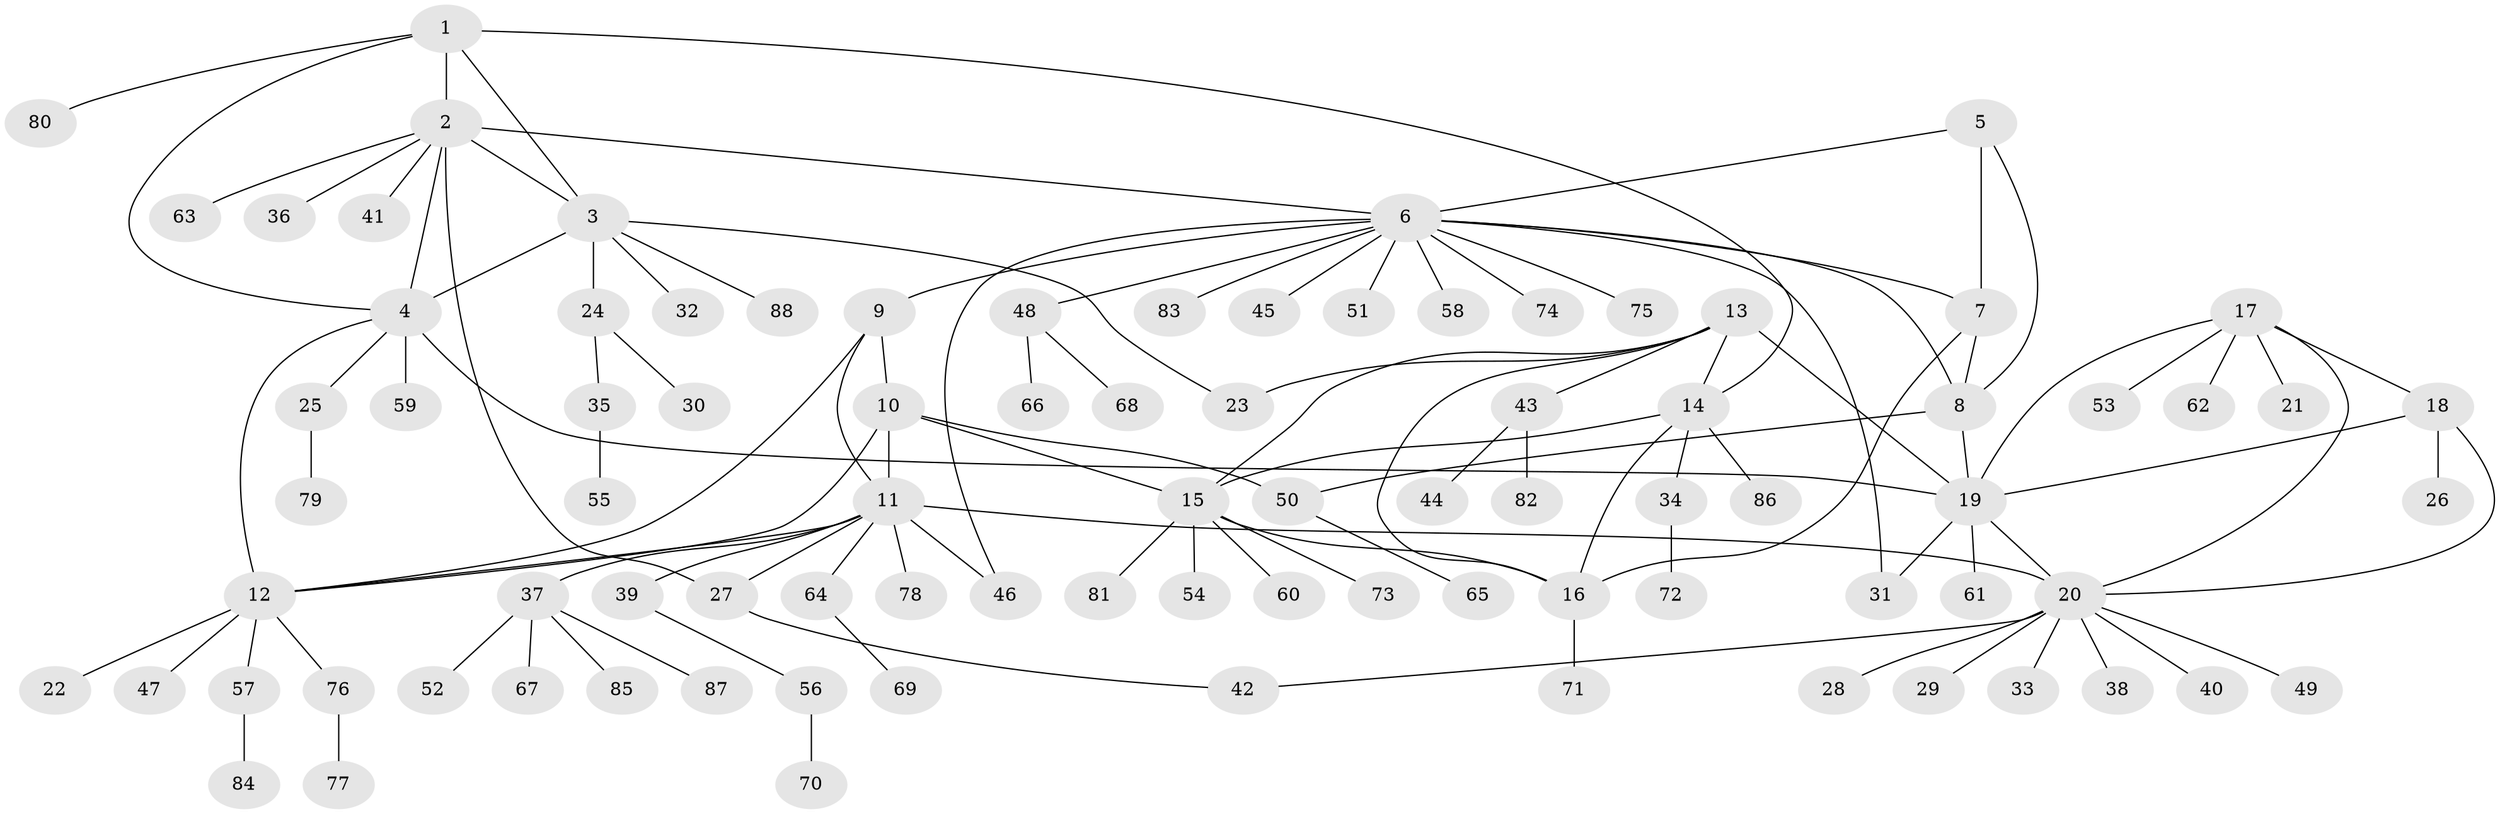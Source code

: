 // Generated by graph-tools (version 1.1) at 2025/02/03/09/25 03:02:41]
// undirected, 88 vertices, 114 edges
graph export_dot {
graph [start="1"]
  node [color=gray90,style=filled];
  1;
  2;
  3;
  4;
  5;
  6;
  7;
  8;
  9;
  10;
  11;
  12;
  13;
  14;
  15;
  16;
  17;
  18;
  19;
  20;
  21;
  22;
  23;
  24;
  25;
  26;
  27;
  28;
  29;
  30;
  31;
  32;
  33;
  34;
  35;
  36;
  37;
  38;
  39;
  40;
  41;
  42;
  43;
  44;
  45;
  46;
  47;
  48;
  49;
  50;
  51;
  52;
  53;
  54;
  55;
  56;
  57;
  58;
  59;
  60;
  61;
  62;
  63;
  64;
  65;
  66;
  67;
  68;
  69;
  70;
  71;
  72;
  73;
  74;
  75;
  76;
  77;
  78;
  79;
  80;
  81;
  82;
  83;
  84;
  85;
  86;
  87;
  88;
  1 -- 2;
  1 -- 3;
  1 -- 4;
  1 -- 14;
  1 -- 80;
  2 -- 3;
  2 -- 4;
  2 -- 6;
  2 -- 27;
  2 -- 36;
  2 -- 41;
  2 -- 63;
  3 -- 4;
  3 -- 23;
  3 -- 24;
  3 -- 32;
  3 -- 88;
  4 -- 12;
  4 -- 19;
  4 -- 25;
  4 -- 59;
  5 -- 6;
  5 -- 7;
  5 -- 8;
  6 -- 7;
  6 -- 8;
  6 -- 9;
  6 -- 31;
  6 -- 45;
  6 -- 46;
  6 -- 48;
  6 -- 51;
  6 -- 58;
  6 -- 74;
  6 -- 75;
  6 -- 83;
  7 -- 8;
  7 -- 16;
  8 -- 19;
  8 -- 50;
  9 -- 10;
  9 -- 11;
  9 -- 12;
  10 -- 11;
  10 -- 12;
  10 -- 15;
  10 -- 50;
  11 -- 12;
  11 -- 20;
  11 -- 27;
  11 -- 37;
  11 -- 39;
  11 -- 46;
  11 -- 64;
  11 -- 78;
  12 -- 22;
  12 -- 47;
  12 -- 57;
  12 -- 76;
  13 -- 14;
  13 -- 15;
  13 -- 16;
  13 -- 19;
  13 -- 23;
  13 -- 43;
  14 -- 15;
  14 -- 16;
  14 -- 34;
  14 -- 86;
  15 -- 16;
  15 -- 54;
  15 -- 60;
  15 -- 73;
  15 -- 81;
  16 -- 71;
  17 -- 18;
  17 -- 19;
  17 -- 20;
  17 -- 21;
  17 -- 53;
  17 -- 62;
  18 -- 19;
  18 -- 20;
  18 -- 26;
  19 -- 20;
  19 -- 31;
  19 -- 61;
  20 -- 28;
  20 -- 29;
  20 -- 33;
  20 -- 38;
  20 -- 40;
  20 -- 42;
  20 -- 49;
  24 -- 30;
  24 -- 35;
  25 -- 79;
  27 -- 42;
  34 -- 72;
  35 -- 55;
  37 -- 52;
  37 -- 67;
  37 -- 85;
  37 -- 87;
  39 -- 56;
  43 -- 44;
  43 -- 82;
  48 -- 66;
  48 -- 68;
  50 -- 65;
  56 -- 70;
  57 -- 84;
  64 -- 69;
  76 -- 77;
}
